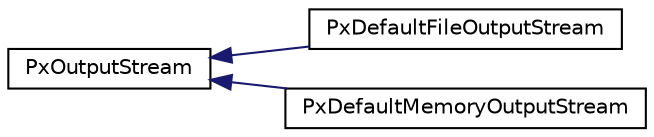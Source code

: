digraph "Graphical Class Hierarchy"
{
  edge [fontname="Helvetica",fontsize="10",labelfontname="Helvetica",labelfontsize="10"];
  node [fontname="Helvetica",fontsize="10",shape=record];
  rankdir="LR";
  Node0 [label="PxOutputStream",height=0.2,width=0.4,color="black", fillcolor="white", style="filled",URL="$classPxOutputStream.html",tooltip="Output stream class for I/O. "];
  Node0 -> Node1 [dir="back",color="midnightblue",fontsize="10",style="solid",fontname="Helvetica"];
  Node1 [label="PxDefaultFileOutputStream",height=0.2,width=0.4,color="black", fillcolor="white", style="filled",URL="$classPxDefaultFileOutputStream.html",tooltip="default implementation of a file write stream "];
  Node0 -> Node2 [dir="back",color="midnightblue",fontsize="10",style="solid",fontname="Helvetica"];
  Node2 [label="PxDefaultMemoryOutputStream",height=0.2,width=0.4,color="black", fillcolor="white", style="filled",URL="$classPxDefaultMemoryOutputStream.html",tooltip="default implementation of a memory write stream "];
}
